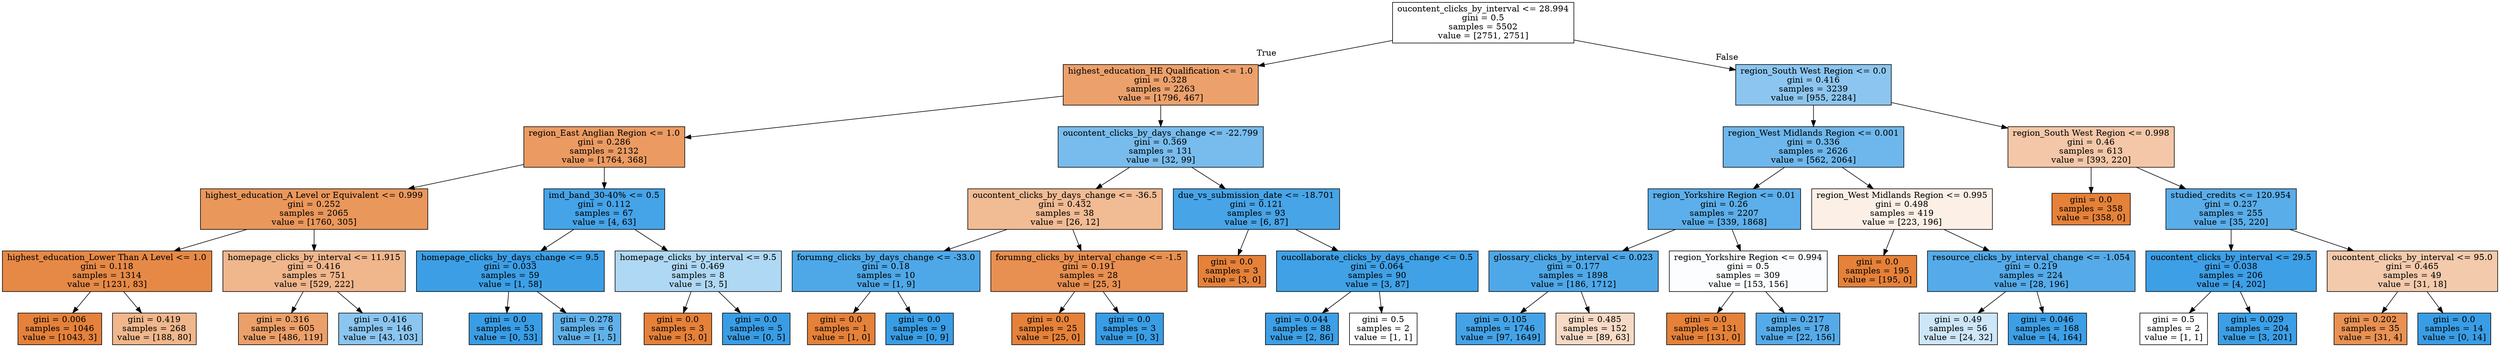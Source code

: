 digraph Tree {
node [shape=box, style="filled", color="black"] ;
0 [label="oucontent_clicks_by_interval <= 28.994\ngini = 0.5\nsamples = 5502\nvalue = [2751, 2751]", fillcolor="#e5813900"] ;
1 [label="highest_education_HE Qualification <= 1.0\ngini = 0.328\nsamples = 2263\nvalue = [1796, 467]", fillcolor="#e58139bd"] ;
0 -> 1 [labeldistance=2.5, labelangle=45, headlabel="True"] ;
2 [label="region_East Anglian Region <= 1.0\ngini = 0.286\nsamples = 2132\nvalue = [1764, 368]", fillcolor="#e58139ca"] ;
1 -> 2 ;
3 [label="highest_education_A Level or Equivalent <= 0.999\ngini = 0.252\nsamples = 2065\nvalue = [1760, 305]", fillcolor="#e58139d3"] ;
2 -> 3 ;
4 [label="highest_education_Lower Than A Level <= 1.0\ngini = 0.118\nsamples = 1314\nvalue = [1231, 83]", fillcolor="#e58139ee"] ;
3 -> 4 ;
5 [label="gini = 0.006\nsamples = 1046\nvalue = [1043, 3]", fillcolor="#e58139fe"] ;
4 -> 5 ;
6 [label="gini = 0.419\nsamples = 268\nvalue = [188, 80]", fillcolor="#e5813992"] ;
4 -> 6 ;
7 [label="homepage_clicks_by_interval <= 11.915\ngini = 0.416\nsamples = 751\nvalue = [529, 222]", fillcolor="#e5813994"] ;
3 -> 7 ;
8 [label="gini = 0.316\nsamples = 605\nvalue = [486, 119]", fillcolor="#e58139c1"] ;
7 -> 8 ;
9 [label="gini = 0.416\nsamples = 146\nvalue = [43, 103]", fillcolor="#399de595"] ;
7 -> 9 ;
10 [label="imd_band_30-40% <= 0.5\ngini = 0.112\nsamples = 67\nvalue = [4, 63]", fillcolor="#399de5ef"] ;
2 -> 10 ;
11 [label="homepage_clicks_by_days_change <= 9.5\ngini = 0.033\nsamples = 59\nvalue = [1, 58]", fillcolor="#399de5fb"] ;
10 -> 11 ;
12 [label="gini = 0.0\nsamples = 53\nvalue = [0, 53]", fillcolor="#399de5ff"] ;
11 -> 12 ;
13 [label="gini = 0.278\nsamples = 6\nvalue = [1, 5]", fillcolor="#399de5cc"] ;
11 -> 13 ;
14 [label="homepage_clicks_by_interval <= 9.5\ngini = 0.469\nsamples = 8\nvalue = [3, 5]", fillcolor="#399de566"] ;
10 -> 14 ;
15 [label="gini = 0.0\nsamples = 3\nvalue = [3, 0]", fillcolor="#e58139ff"] ;
14 -> 15 ;
16 [label="gini = 0.0\nsamples = 5\nvalue = [0, 5]", fillcolor="#399de5ff"] ;
14 -> 16 ;
17 [label="oucontent_clicks_by_days_change <= -22.799\ngini = 0.369\nsamples = 131\nvalue = [32, 99]", fillcolor="#399de5ad"] ;
1 -> 17 ;
18 [label="oucontent_clicks_by_days_change <= -36.5\ngini = 0.432\nsamples = 38\nvalue = [26, 12]", fillcolor="#e5813989"] ;
17 -> 18 ;
19 [label="forumng_clicks_by_days_change <= -33.0\ngini = 0.18\nsamples = 10\nvalue = [1, 9]", fillcolor="#399de5e3"] ;
18 -> 19 ;
20 [label="gini = 0.0\nsamples = 1\nvalue = [1, 0]", fillcolor="#e58139ff"] ;
19 -> 20 ;
21 [label="gini = 0.0\nsamples = 9\nvalue = [0, 9]", fillcolor="#399de5ff"] ;
19 -> 21 ;
22 [label="forumng_clicks_by_interval_change <= -1.5\ngini = 0.191\nsamples = 28\nvalue = [25, 3]", fillcolor="#e58139e0"] ;
18 -> 22 ;
23 [label="gini = 0.0\nsamples = 25\nvalue = [25, 0]", fillcolor="#e58139ff"] ;
22 -> 23 ;
24 [label="gini = 0.0\nsamples = 3\nvalue = [0, 3]", fillcolor="#399de5ff"] ;
22 -> 24 ;
25 [label="due_vs_submission_date <= -18.701\ngini = 0.121\nsamples = 93\nvalue = [6, 87]", fillcolor="#399de5ed"] ;
17 -> 25 ;
26 [label="gini = 0.0\nsamples = 3\nvalue = [3, 0]", fillcolor="#e58139ff"] ;
25 -> 26 ;
27 [label="oucollaborate_clicks_by_days_change <= 0.5\ngini = 0.064\nsamples = 90\nvalue = [3, 87]", fillcolor="#399de5f6"] ;
25 -> 27 ;
28 [label="gini = 0.044\nsamples = 88\nvalue = [2, 86]", fillcolor="#399de5f9"] ;
27 -> 28 ;
29 [label="gini = 0.5\nsamples = 2\nvalue = [1, 1]", fillcolor="#e5813900"] ;
27 -> 29 ;
30 [label="region_South West Region <= 0.0\ngini = 0.416\nsamples = 3239\nvalue = [955, 2284]", fillcolor="#399de594"] ;
0 -> 30 [labeldistance=2.5, labelangle=-45, headlabel="False"] ;
31 [label="region_West Midlands Region <= 0.001\ngini = 0.336\nsamples = 2626\nvalue = [562, 2064]", fillcolor="#399de5ba"] ;
30 -> 31 ;
32 [label="region_Yorkshire Region <= 0.01\ngini = 0.26\nsamples = 2207\nvalue = [339, 1868]", fillcolor="#399de5d1"] ;
31 -> 32 ;
33 [label="glossary_clicks_by_interval <= 0.023\ngini = 0.177\nsamples = 1898\nvalue = [186, 1712]", fillcolor="#399de5e3"] ;
32 -> 33 ;
34 [label="gini = 0.105\nsamples = 1746\nvalue = [97, 1649]", fillcolor="#399de5f0"] ;
33 -> 34 ;
35 [label="gini = 0.485\nsamples = 152\nvalue = [89, 63]", fillcolor="#e581394a"] ;
33 -> 35 ;
36 [label="region_Yorkshire Region <= 0.994\ngini = 0.5\nsamples = 309\nvalue = [153, 156]", fillcolor="#399de505"] ;
32 -> 36 ;
37 [label="gini = 0.0\nsamples = 131\nvalue = [131, 0]", fillcolor="#e58139ff"] ;
36 -> 37 ;
38 [label="gini = 0.217\nsamples = 178\nvalue = [22, 156]", fillcolor="#399de5db"] ;
36 -> 38 ;
39 [label="region_West Midlands Region <= 0.995\ngini = 0.498\nsamples = 419\nvalue = [223, 196]", fillcolor="#e581391f"] ;
31 -> 39 ;
40 [label="gini = 0.0\nsamples = 195\nvalue = [195, 0]", fillcolor="#e58139ff"] ;
39 -> 40 ;
41 [label="resource_clicks_by_interval_change <= -1.054\ngini = 0.219\nsamples = 224\nvalue = [28, 196]", fillcolor="#399de5db"] ;
39 -> 41 ;
42 [label="gini = 0.49\nsamples = 56\nvalue = [24, 32]", fillcolor="#399de540"] ;
41 -> 42 ;
43 [label="gini = 0.046\nsamples = 168\nvalue = [4, 164]", fillcolor="#399de5f9"] ;
41 -> 43 ;
44 [label="region_South West Region <= 0.998\ngini = 0.46\nsamples = 613\nvalue = [393, 220]", fillcolor="#e5813970"] ;
30 -> 44 ;
45 [label="gini = 0.0\nsamples = 358\nvalue = [358, 0]", fillcolor="#e58139ff"] ;
44 -> 45 ;
46 [label="studied_credits <= 120.954\ngini = 0.237\nsamples = 255\nvalue = [35, 220]", fillcolor="#399de5d6"] ;
44 -> 46 ;
47 [label="oucontent_clicks_by_interval <= 29.5\ngini = 0.038\nsamples = 206\nvalue = [4, 202]", fillcolor="#399de5fa"] ;
46 -> 47 ;
48 [label="gini = 0.5\nsamples = 2\nvalue = [1, 1]", fillcolor="#e5813900"] ;
47 -> 48 ;
49 [label="gini = 0.029\nsamples = 204\nvalue = [3, 201]", fillcolor="#399de5fb"] ;
47 -> 49 ;
50 [label="oucontent_clicks_by_interval <= 95.0\ngini = 0.465\nsamples = 49\nvalue = [31, 18]", fillcolor="#e581396b"] ;
46 -> 50 ;
51 [label="gini = 0.202\nsamples = 35\nvalue = [31, 4]", fillcolor="#e58139de"] ;
50 -> 51 ;
52 [label="gini = 0.0\nsamples = 14\nvalue = [0, 14]", fillcolor="#399de5ff"] ;
50 -> 52 ;
}